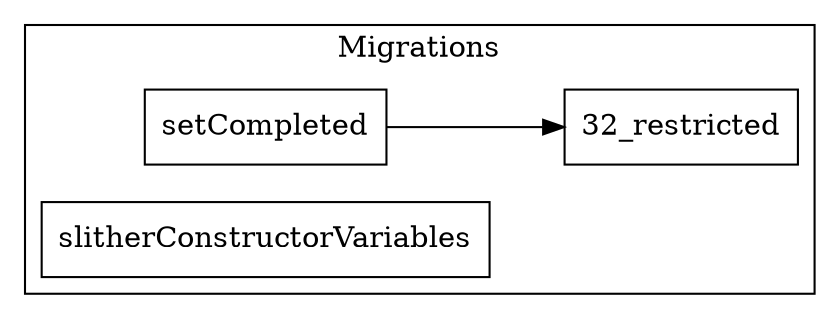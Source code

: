 strict digraph {
rankdir="LR"
node [shape=box]
subgraph cluster_32_Migrations {
label = "Migrations"
"32_setCompleted" [label="setCompleted"]
"32_slitherConstructorVariables" [label="slitherConstructorVariables"]
"32_setCompleted" -> "32_restricted"
}subgraph cluster_solidity {
label = "[Solidity]"
}
}